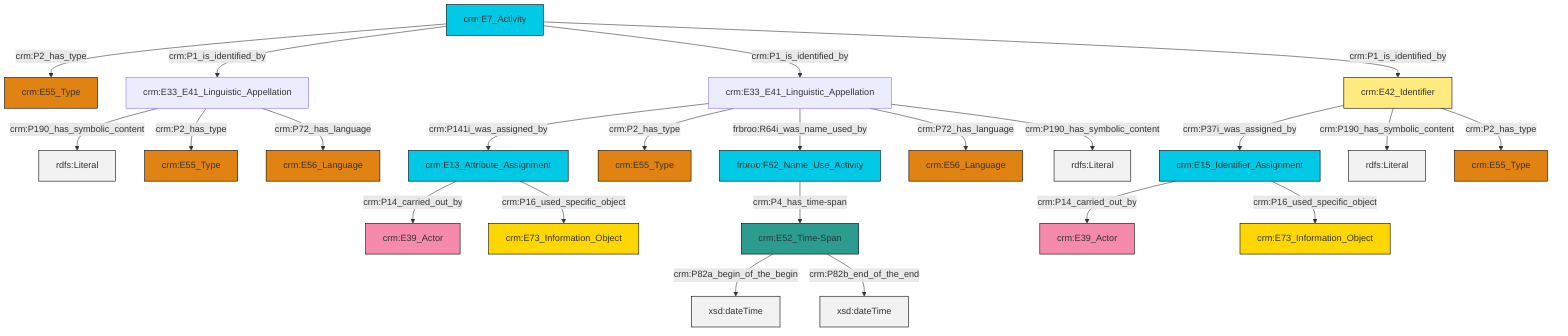 graph TD
classDef Literal fill:#f2f2f2,stroke:#000000;
classDef CRM_Entity fill:#FFFFFF,stroke:#000000;
classDef Temporal_Entity fill:#00C9E6, stroke:#000000;
classDef Type fill:#E18312, stroke:#000000;
classDef Time-Span fill:#2C9C91, stroke:#000000;
classDef Appellation fill:#FFEB7F, stroke:#000000;
classDef Place fill:#008836, stroke:#000000;
classDef Persistent_Item fill:#B266B2, stroke:#000000;
classDef Conceptual_Object fill:#FFD700, stroke:#000000;
classDef Physical_Thing fill:#D2B48C, stroke:#000000;
classDef Actor fill:#f58aad, stroke:#000000;
classDef PC_Classes fill:#4ce600, stroke:#000000;
classDef Multi fill:#cccccc,stroke:#000000;

0["frbroo:F52_Name_Use_Activity"]:::Temporal_Entity -->|crm:P4_has_time-span| 1["crm:E52_Time-Span"]:::Time-Span
2["crm:E15_Identifier_Assignment"]:::Temporal_Entity -->|crm:P14_carried_out_by| 3["crm:E39_Actor"]:::Actor
4["crm:E42_Identifier"]:::Appellation -->|crm:P37i_was_assigned_by| 2["crm:E15_Identifier_Assignment"]:::Temporal_Entity
1["crm:E52_Time-Span"]:::Time-Span -->|crm:P82a_begin_of_the_begin| 21[xsd:dateTime]:::Literal
23["crm:E7_Activity"]:::Temporal_Entity -->|crm:P2_has_type| 24["crm:E55_Type"]:::Type
17["crm:E13_Attribute_Assignment"]:::Temporal_Entity -->|crm:P14_carried_out_by| 6["crm:E39_Actor"]:::Actor
13["crm:E33_E41_Linguistic_Appellation"]:::Default -->|crm:P141i_was_assigned_by| 17["crm:E13_Attribute_Assignment"]:::Temporal_Entity
23["crm:E7_Activity"]:::Temporal_Entity -->|crm:P1_is_identified_by| 29["crm:E33_E41_Linguistic_Appellation"]:::Default
29["crm:E33_E41_Linguistic_Appellation"]:::Default -->|crm:P190_has_symbolic_content| 30[rdfs:Literal]:::Literal
13["crm:E33_E41_Linguistic_Appellation"]:::Default -->|crm:P2_has_type| 10["crm:E55_Type"]:::Type
13["crm:E33_E41_Linguistic_Appellation"]:::Default -->|frbroo:R64i_was_name_used_by| 0["frbroo:F52_Name_Use_Activity"]:::Temporal_Entity
4["crm:E42_Identifier"]:::Appellation -->|crm:P190_has_symbolic_content| 35[rdfs:Literal]:::Literal
2["crm:E15_Identifier_Assignment"]:::Temporal_Entity -->|crm:P16_used_specific_object| 15["crm:E73_Information_Object"]:::Conceptual_Object
23["crm:E7_Activity"]:::Temporal_Entity -->|crm:P1_is_identified_by| 13["crm:E33_E41_Linguistic_Appellation"]:::Default
13["crm:E33_E41_Linguistic_Appellation"]:::Default -->|crm:P72_has_language| 27["crm:E56_Language"]:::Type
13["crm:E33_E41_Linguistic_Appellation"]:::Default -->|crm:P190_has_symbolic_content| 37[rdfs:Literal]:::Literal
4["crm:E42_Identifier"]:::Appellation -->|crm:P2_has_type| 19["crm:E55_Type"]:::Type
23["crm:E7_Activity"]:::Temporal_Entity -->|crm:P1_is_identified_by| 4["crm:E42_Identifier"]:::Appellation
17["crm:E13_Attribute_Assignment"]:::Temporal_Entity -->|crm:P16_used_specific_object| 31["crm:E73_Information_Object"]:::Conceptual_Object
29["crm:E33_E41_Linguistic_Appellation"]:::Default -->|crm:P2_has_type| 25["crm:E55_Type"]:::Type
29["crm:E33_E41_Linguistic_Appellation"]:::Default -->|crm:P72_has_language| 8["crm:E56_Language"]:::Type
1["crm:E52_Time-Span"]:::Time-Span -->|crm:P82b_end_of_the_end| 41[xsd:dateTime]:::Literal